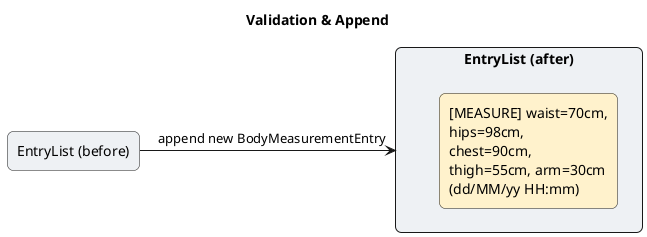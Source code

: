 @startuml
title Validation & Append

skinparam shadowing false
skinparam defaultFontName Arial
skinparam rectangle {
  RoundCorner 12
  FontSize 14
}

rectangle "EntryList (before)" as BEFORE #EEF1F4

rectangle "EntryList (after)" as AFTER #EEF1F4 {
  rectangle "[MEASURE] waist=70cm,\nhips=98cm,\nchest=90cm,\nthigh=55cm, arm=30cm\n(dd/MM/yy HH:mm)" as ITEM #FFF2CC
}

BEFORE -right-> AFTER : append new BodyMeasurementEntry
@enduml
